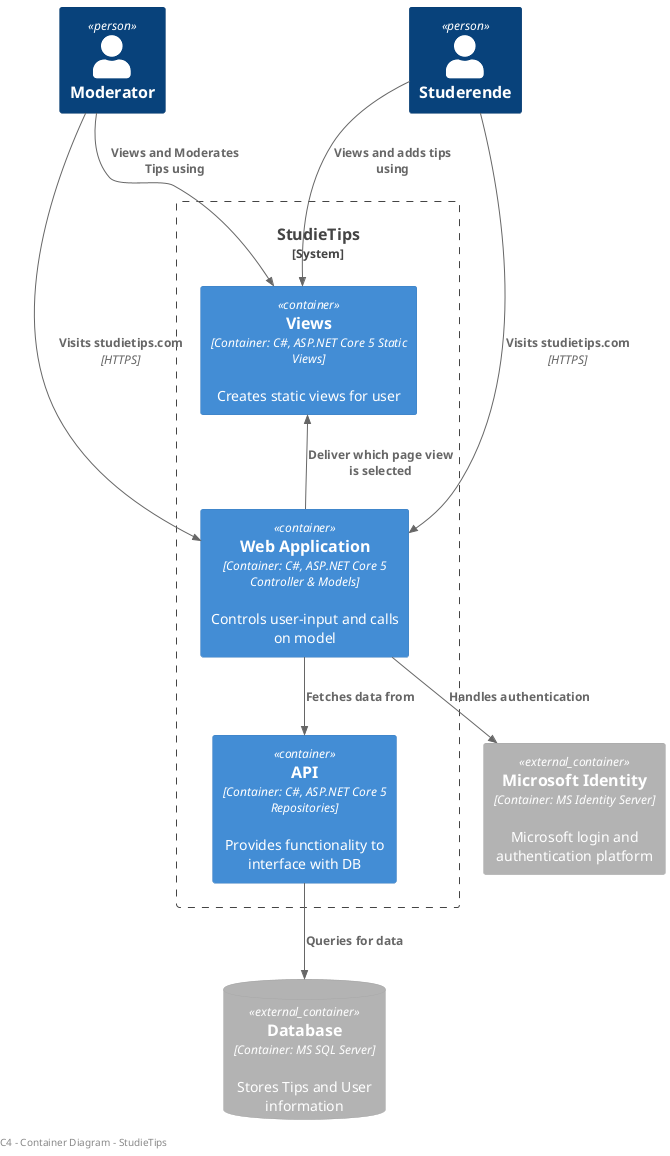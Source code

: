 @startuml Container Diagram
!include <C4/C4_Container>

left footer C4 - Container Diagram - StudieTips

Person(Moderator, "Moderator")
Person(User, "Studerende")

System_Boundary(c1, "StudieTips") {
    Container(Views, "Views", "Container: C#, ASP.NET Core 5 Static Views", "Creates static views for user")
    Container(WebApplication, "Web Application", "Container: C#, ASP.NET Core 5 Controller & Models", "Controls user-input and calls on model")
    Container(API, "API", "Container: C#, ASP.NET Core 5 Repositories", "Provides functionality to interface with DB")
}
ContainerDb_Ext(Database, "Database","Container: MS SQL Server","Stores Tips and User information")
Container_Ext(MSI, "Microsoft Identity","Container: MS Identity Server","Microsoft login and authentication platform")

Lay_D(User,c1)
Lay_D(Moderator,c1)
Lay_R(Views,WebApplication)

Rel(User,Views, "Views and adds tips using")
Rel(Moderator, Views, "Views and Moderates Tips using")


Rel(User,WebApplication, "Visits studietips.com", "HTTPS")
Rel(Moderator, WebApplication, "Visits studietips.com", "HTTPS")

Rel(WebApplication,Views, "Deliver which page view is selected")

Rel(WebApplication,API, "Fetches data from")

Rel(API,Database, "Queries for data")
Rel(WebApplication,MSI, "Handles authentication")



@enduml